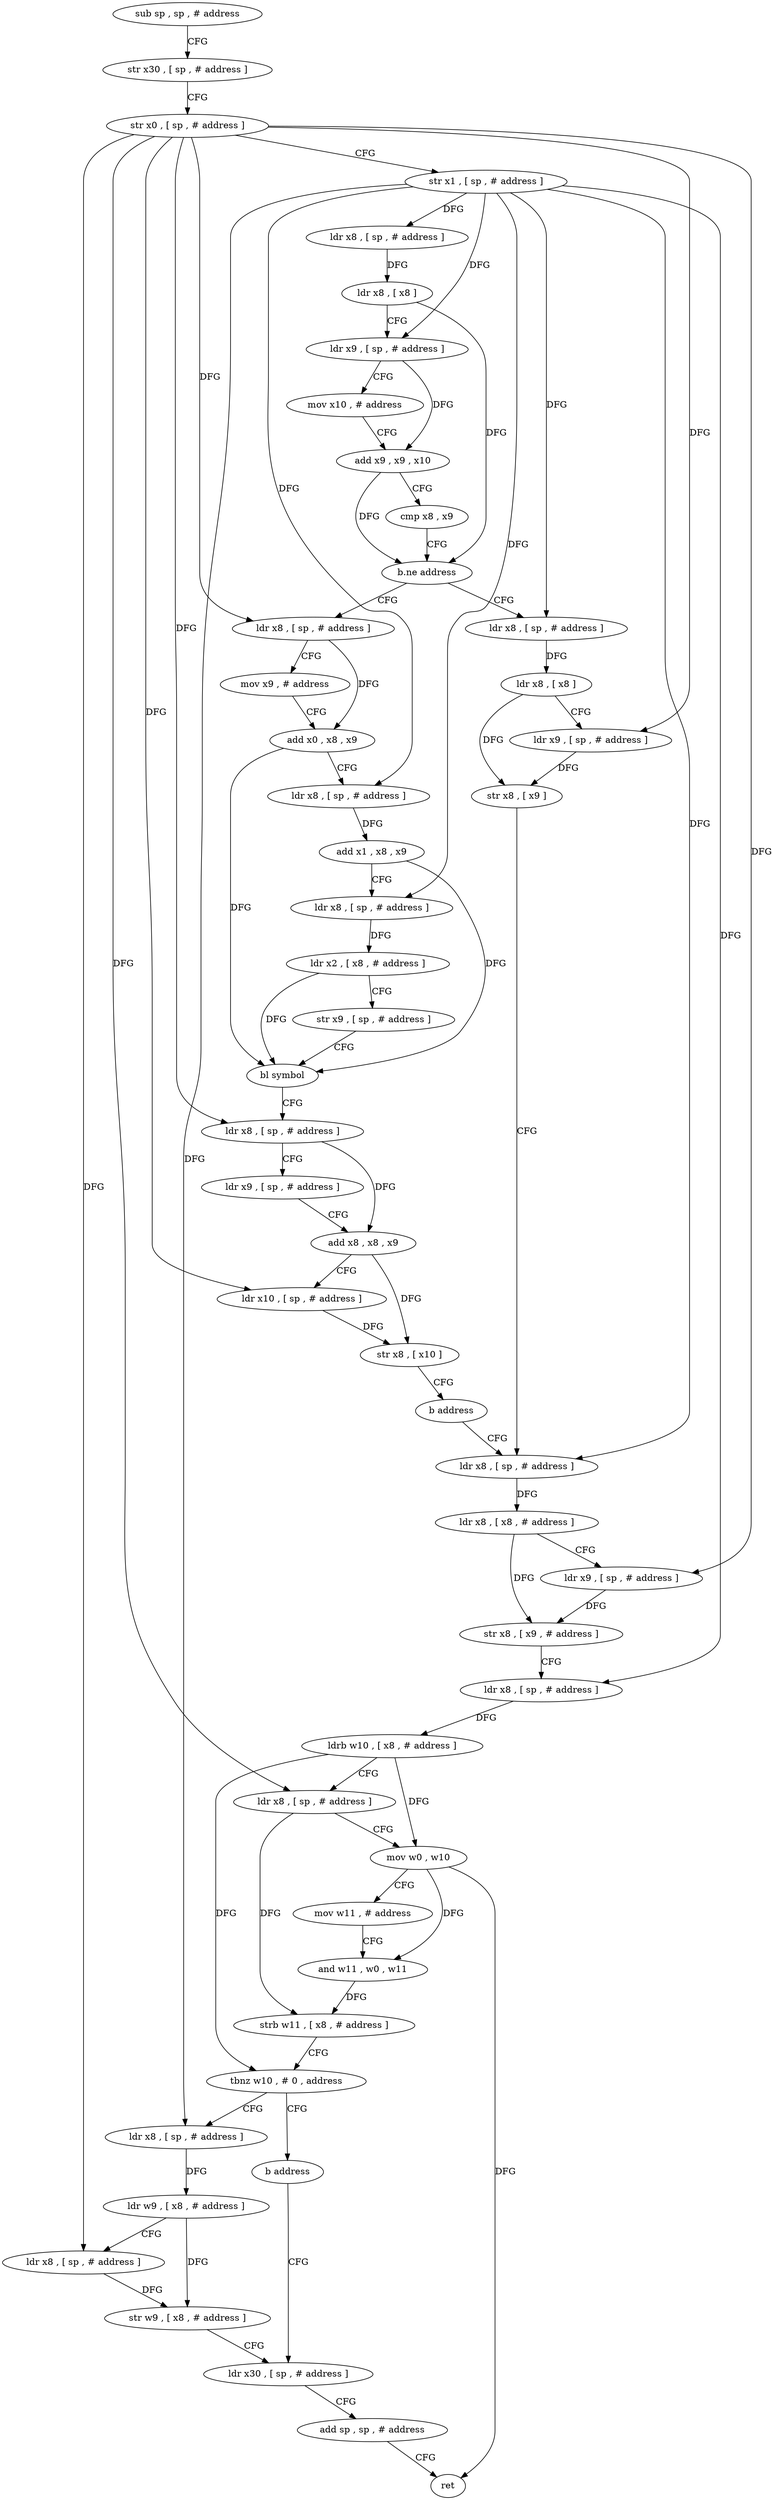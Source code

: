 digraph "func" {
"4331848" [label = "sub sp , sp , # address" ]
"4331852" [label = "str x30 , [ sp , # address ]" ]
"4331856" [label = "str x0 , [ sp , # address ]" ]
"4331860" [label = "str x1 , [ sp , # address ]" ]
"4331864" [label = "ldr x8 , [ sp , # address ]" ]
"4331868" [label = "ldr x8 , [ x8 ]" ]
"4331872" [label = "ldr x9 , [ sp , # address ]" ]
"4331876" [label = "mov x10 , # address" ]
"4331880" [label = "add x9 , x9 , x10" ]
"4331884" [label = "cmp x8 , x9" ]
"4331888" [label = "b.ne address" ]
"4331952" [label = "ldr x8 , [ sp , # address ]" ]
"4331892" [label = "ldr x8 , [ sp , # address ]" ]
"4331956" [label = "ldr x8 , [ x8 ]" ]
"4331960" [label = "ldr x9 , [ sp , # address ]" ]
"4331964" [label = "str x8 , [ x9 ]" ]
"4331968" [label = "ldr x8 , [ sp , # address ]" ]
"4331896" [label = "mov x9 , # address" ]
"4331900" [label = "add x0 , x8 , x9" ]
"4331904" [label = "ldr x8 , [ sp , # address ]" ]
"4331908" [label = "add x1 , x8 , x9" ]
"4331912" [label = "ldr x8 , [ sp , # address ]" ]
"4331916" [label = "ldr x2 , [ x8 , # address ]" ]
"4331920" [label = "str x9 , [ sp , # address ]" ]
"4331924" [label = "bl symbol" ]
"4331928" [label = "ldr x8 , [ sp , # address ]" ]
"4331932" [label = "ldr x9 , [ sp , # address ]" ]
"4331936" [label = "add x8 , x8 , x9" ]
"4331940" [label = "ldr x10 , [ sp , # address ]" ]
"4331944" [label = "str x8 , [ x10 ]" ]
"4331948" [label = "b address" ]
"4332020" [label = "ldr x8 , [ sp , # address ]" ]
"4332024" [label = "ldr w9 , [ x8 , # address ]" ]
"4332028" [label = "ldr x8 , [ sp , # address ]" ]
"4332032" [label = "str w9 , [ x8 , # address ]" ]
"4332036" [label = "ldr x30 , [ sp , # address ]" ]
"4332016" [label = "b address" ]
"4331972" [label = "ldr x8 , [ x8 , # address ]" ]
"4331976" [label = "ldr x9 , [ sp , # address ]" ]
"4331980" [label = "str x8 , [ x9 , # address ]" ]
"4331984" [label = "ldr x8 , [ sp , # address ]" ]
"4331988" [label = "ldrb w10 , [ x8 , # address ]" ]
"4331992" [label = "ldr x8 , [ sp , # address ]" ]
"4331996" [label = "mov w0 , w10" ]
"4332000" [label = "mov w11 , # address" ]
"4332004" [label = "and w11 , w0 , w11" ]
"4332008" [label = "strb w11 , [ x8 , # address ]" ]
"4332012" [label = "tbnz w10 , # 0 , address" ]
"4332040" [label = "add sp , sp , # address" ]
"4332044" [label = "ret" ]
"4331848" -> "4331852" [ label = "CFG" ]
"4331852" -> "4331856" [ label = "CFG" ]
"4331856" -> "4331860" [ label = "CFG" ]
"4331856" -> "4331960" [ label = "DFG" ]
"4331856" -> "4331892" [ label = "DFG" ]
"4331856" -> "4331928" [ label = "DFG" ]
"4331856" -> "4331940" [ label = "DFG" ]
"4331856" -> "4331976" [ label = "DFG" ]
"4331856" -> "4331992" [ label = "DFG" ]
"4331856" -> "4332028" [ label = "DFG" ]
"4331860" -> "4331864" [ label = "DFG" ]
"4331860" -> "4331872" [ label = "DFG" ]
"4331860" -> "4331952" [ label = "DFG" ]
"4331860" -> "4331904" [ label = "DFG" ]
"4331860" -> "4331912" [ label = "DFG" ]
"4331860" -> "4331968" [ label = "DFG" ]
"4331860" -> "4331984" [ label = "DFG" ]
"4331860" -> "4332020" [ label = "DFG" ]
"4331864" -> "4331868" [ label = "DFG" ]
"4331868" -> "4331872" [ label = "CFG" ]
"4331868" -> "4331888" [ label = "DFG" ]
"4331872" -> "4331876" [ label = "CFG" ]
"4331872" -> "4331880" [ label = "DFG" ]
"4331876" -> "4331880" [ label = "CFG" ]
"4331880" -> "4331884" [ label = "CFG" ]
"4331880" -> "4331888" [ label = "DFG" ]
"4331884" -> "4331888" [ label = "CFG" ]
"4331888" -> "4331952" [ label = "CFG" ]
"4331888" -> "4331892" [ label = "CFG" ]
"4331952" -> "4331956" [ label = "DFG" ]
"4331892" -> "4331896" [ label = "CFG" ]
"4331892" -> "4331900" [ label = "DFG" ]
"4331956" -> "4331960" [ label = "CFG" ]
"4331956" -> "4331964" [ label = "DFG" ]
"4331960" -> "4331964" [ label = "DFG" ]
"4331964" -> "4331968" [ label = "CFG" ]
"4331968" -> "4331972" [ label = "DFG" ]
"4331896" -> "4331900" [ label = "CFG" ]
"4331900" -> "4331904" [ label = "CFG" ]
"4331900" -> "4331924" [ label = "DFG" ]
"4331904" -> "4331908" [ label = "DFG" ]
"4331908" -> "4331912" [ label = "CFG" ]
"4331908" -> "4331924" [ label = "DFG" ]
"4331912" -> "4331916" [ label = "DFG" ]
"4331916" -> "4331920" [ label = "CFG" ]
"4331916" -> "4331924" [ label = "DFG" ]
"4331920" -> "4331924" [ label = "CFG" ]
"4331924" -> "4331928" [ label = "CFG" ]
"4331928" -> "4331932" [ label = "CFG" ]
"4331928" -> "4331936" [ label = "DFG" ]
"4331932" -> "4331936" [ label = "CFG" ]
"4331936" -> "4331940" [ label = "CFG" ]
"4331936" -> "4331944" [ label = "DFG" ]
"4331940" -> "4331944" [ label = "DFG" ]
"4331944" -> "4331948" [ label = "CFG" ]
"4331948" -> "4331968" [ label = "CFG" ]
"4332020" -> "4332024" [ label = "DFG" ]
"4332024" -> "4332028" [ label = "CFG" ]
"4332024" -> "4332032" [ label = "DFG" ]
"4332028" -> "4332032" [ label = "DFG" ]
"4332032" -> "4332036" [ label = "CFG" ]
"4332036" -> "4332040" [ label = "CFG" ]
"4332016" -> "4332036" [ label = "CFG" ]
"4331972" -> "4331976" [ label = "CFG" ]
"4331972" -> "4331980" [ label = "DFG" ]
"4331976" -> "4331980" [ label = "DFG" ]
"4331980" -> "4331984" [ label = "CFG" ]
"4331984" -> "4331988" [ label = "DFG" ]
"4331988" -> "4331992" [ label = "CFG" ]
"4331988" -> "4331996" [ label = "DFG" ]
"4331988" -> "4332012" [ label = "DFG" ]
"4331992" -> "4331996" [ label = "CFG" ]
"4331992" -> "4332008" [ label = "DFG" ]
"4331996" -> "4332000" [ label = "CFG" ]
"4331996" -> "4332004" [ label = "DFG" ]
"4331996" -> "4332044" [ label = "DFG" ]
"4332000" -> "4332004" [ label = "CFG" ]
"4332004" -> "4332008" [ label = "DFG" ]
"4332008" -> "4332012" [ label = "CFG" ]
"4332012" -> "4332020" [ label = "CFG" ]
"4332012" -> "4332016" [ label = "CFG" ]
"4332040" -> "4332044" [ label = "CFG" ]
}
